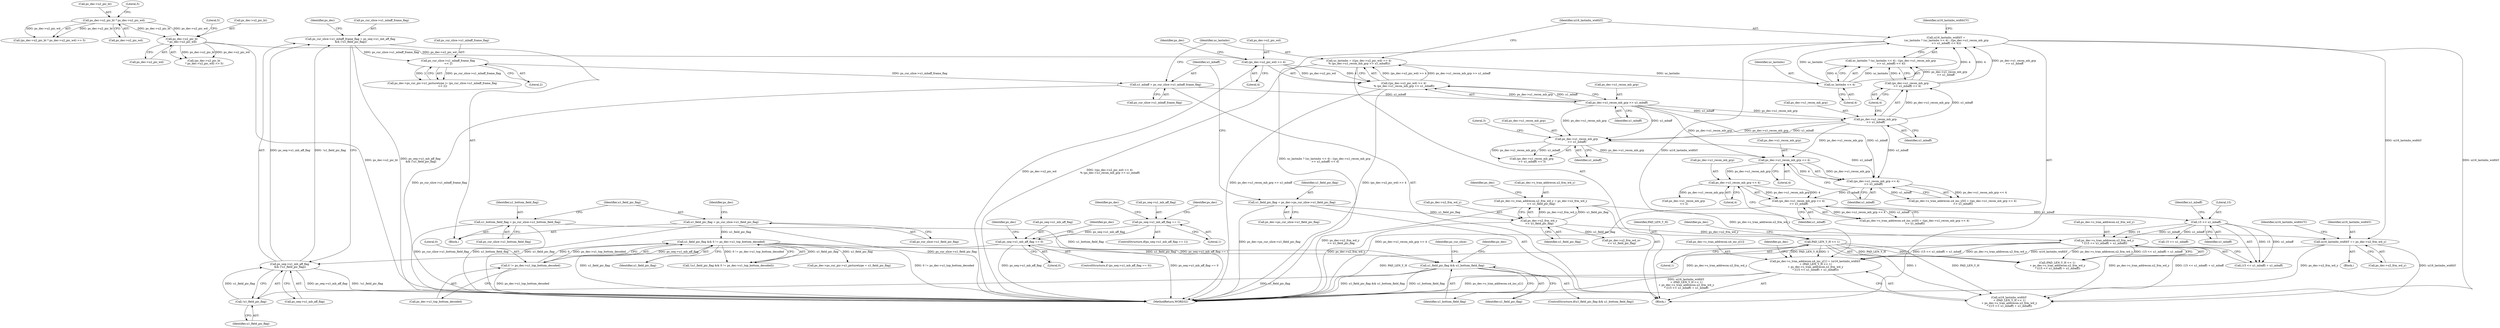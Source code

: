 digraph "0_Android_a78887bcffbc2995cf9ed72e0697acf560875e9e_3@array" {
"1001792" [label="(Call,ps_dec->s_tran_addrecon.u4_inc_y[1] = (ui16_lastmbs_widthY\n + (PAD_LEN_Y_H << 1)\n + ps_dec->s_tran_addrecon.u2_frm_wd_y\n * ((15 << u1_mbaff) + u1_mbaff)))"];
"1001665" [label="(Call,ui16_lastmbs_widthY =\n (uc_lastmbs ? (uc_lastmbs << 4) : ((ps_dec->u1_recon_mb_grp\n >> u1_mbaff) << 4)))"];
"1001669" [label="(Call,uc_lastmbs << 4)"];
"1001651" [label="(Call,uc_lastmbs = (((ps_dec->u2_pic_wd) >> 4)\n % (ps_dec->u1_recon_mb_grp >> u1_mbaff)))"];
"1001653" [label="(Call,((ps_dec->u2_pic_wd) >> 4)\n % (ps_dec->u1_recon_mb_grp >> u1_mbaff))"];
"1001654" [label="(Call,(ps_dec->u2_pic_wd) >> 4)"];
"1001270" [label="(Call,ps_dec->u2_pic_ht\n * ps_dec->u2_pic_wd)"];
"1001255" [label="(Call,ps_dec->u2_pic_ht * ps_dec->u2_pic_wd)"];
"1001659" [label="(Call,ps_dec->u1_recon_mb_grp >> u1_mbaff)"];
"1001645" [label="(Call,u1_mbaff = ps_cur_slice->u1_mbaff_frame_flag)"];
"1001327" [label="(Call,ps_cur_slice->u1_mbaff_frame_flag\n << 2)"];
"1001311" [label="(Call,ps_cur_slice->u1_mbaff_frame_flag = ps_seq->u1_mb_aff_flag\n && (!u1_field_pic_flag))"];
"1001315" [label="(Call,ps_seq->u1_mb_aff_flag\n && (!u1_field_pic_flag))"];
"1000309" [label="(Call,ps_seq->u1_mb_aff_flag == 0)"];
"1000281" [label="(Call,ps_seq->u1_mb_aff_flag == 1)"];
"1001319" [label="(Call,!u1_field_pic_flag)"];
"1001208" [label="(Call,u1_field_pic_flag && u1_bottom_field_flag)"];
"1000786" [label="(Call,u1_field_pic_flag && 0 != ps_dec->u1_top_bottom_decoded)"];
"1000178" [label="(Call,u1_field_pic_flag = ps_cur_slice->u1_field_pic_flag)"];
"1000788" [label="(Call,0 != ps_dec->u1_top_bottom_decoded)"];
"1000172" [label="(Call,u1_bottom_field_flag = ps_cur_slice->u1_bottom_field_flag)"];
"1001672" [label="(Call,(ps_dec->u1_recon_mb_grp\n >> u1_mbaff) << 4)"];
"1001673" [label="(Call,ps_dec->u1_recon_mb_grp\n >> u1_mbaff)"];
"1001752" [label="(Call,ui16_lastmbs_widthY += ps_dec->u2_frm_wd_y)"];
"1001733" [label="(Call,ps_dec->u2_frm_wd_y\n << u1_field_pic_flag)"];
"1001637" [label="(Call,u1_field_pic_flag = ps_dec->ps_cur_slice->u1_field_pic_flag)"];
"1001803" [label="(Call,PAD_LEN_Y_H << 1)"];
"1001806" [label="(Call,ps_dec->s_tran_addrecon.u2_frm_wd_y\n * ((15 << u1_mbaff) + u1_mbaff))"];
"1001727" [label="(Call,ps_dec->s_tran_addrecon.u2_frm_wd_y = ps_dec->u2_frm_wd_y\n << u1_field_pic_flag)"];
"1001813" [label="(Call,15 << u1_mbaff)"];
"1001785" [label="(Call,(ps_dec->u1_recon_mb_grp << 4)\n >> u1_mbaff)"];
"1001786" [label="(Call,ps_dec->u1_recon_mb_grp << 4)"];
"1001771" [label="(Call,ps_dec->u1_recon_mb_grp << 4)"];
"1001688" [label="(Call,ps_dec->u1_recon_mb_grp\n >> u1_mbaff)"];
"1001770" [label="(Call,(ps_dec->u1_recon_mb_grp << 4)\n >> u1_mbaff)"];
"1001816" [label="(Identifier,u1_mbaff)"];
"1000281" [label="(Call,ps_seq->u1_mb_aff_flag == 1)"];
"1001809" [label="(Identifier,ps_dec)"];
"1000188" [label="(Identifier,ps_dec)"];
"1001208" [label="(Call,u1_field_pic_flag && u1_bottom_field_flag)"];
"1001654" [label="(Call,(ps_dec->u2_pic_wd) >> 4)"];
"1001775" [label="(Literal,4)"];
"1001661" [label="(Identifier,ps_dec)"];
"1001637" [label="(Call,u1_field_pic_flag = ps_dec->ps_cur_slice->u1_field_pic_flag)"];
"1001647" [label="(Call,ps_cur_slice->u1_mbaff_frame_flag)"];
"1001677" [label="(Identifier,u1_mbaff)"];
"1001669" [label="(Call,uc_lastmbs << 4)"];
"1001210" [label="(Identifier,u1_bottom_field_flag)"];
"1001771" [label="(Call,ps_dec->u1_recon_mb_grp << 4)"];
"1000310" [label="(Call,ps_seq->u1_mb_aff_flag)"];
"1000285" [label="(Literal,1)"];
"1001692" [label="(Identifier,u1_mbaff)"];
"1001671" [label="(Literal,4)"];
"1001851" [label="(Call,ps_dec->u1_recon_mb_grp\n << 2)"];
"1001688" [label="(Call,ps_dec->u1_recon_mb_grp\n >> u1_mbaff)"];
"1001772" [label="(Call,ps_dec->u1_recon_mb_grp)"];
"1001209" [label="(Identifier,u1_field_pic_flag)"];
"1000309" [label="(Call,ps_seq->u1_mb_aff_flag == 0)"];
"1001320" [label="(Identifier,u1_field_pic_flag)"];
"1001270" [label="(Call,ps_dec->u2_pic_ht\n * ps_dec->u2_pic_wd)"];
"1001770" [label="(Call,(ps_dec->u1_recon_mb_grp << 4)\n >> u1_mbaff)"];
"1001815" [label="(Identifier,u1_mbaff)"];
"1000172" [label="(Call,u1_bottom_field_flag = ps_cur_slice->u1_bottom_field_flag)"];
"1001787" [label="(Call,ps_dec->u1_recon_mb_grp)"];
"1001315" [label="(Call,ps_seq->u1_mb_aff_flag\n && (!u1_field_pic_flag))"];
"1001762" [label="(Call,ps_dec->s_tran_addrecon.u4_inc_y[0] = ((ps_dec->u1_recon_mb_grp << 4)\n >> u1_mbaff))"];
"1001821" [label="(Identifier,ps_dec)"];
"1001256" [label="(Call,ps_dec->u2_pic_ht)"];
"1001328" [label="(Call,ps_cur_slice->u1_mbaff_frame_flag)"];
"1001255" [label="(Call,ps_dec->u2_pic_ht * ps_dec->u2_pic_wd)"];
"1001321" [label="(Call,ps_dec->ps_cur_pic->u1_picturetype |= (ps_cur_slice->u1_mbaff_frame_flag\n << 2))"];
"1000280" [label="(ControlStructure,if(ps_seq->u1_mb_aff_flag == 1))"];
"1000785" [label="(Call,!(u1_field_pic_flag && 0 != ps_dec->u1_top_bottom_decoded))"];
"1001814" [label="(Literal,15)"];
"1001254" [label="(Call,(ps_dec->u2_pic_ht * ps_dec->u2_pic_wd) >> 5)"];
"1001653" [label="(Call,((ps_dec->u2_pic_wd) >> 4)\n % (ps_dec->u1_recon_mb_grp >> u1_mbaff))"];
"1001674" [label="(Call,ps_dec->u1_recon_mb_grp)"];
"1000180" [label="(Call,ps_cur_slice->u1_field_pic_flag)"];
"1001800" [label="(Call,ui16_lastmbs_widthY\n + (PAD_LEN_Y_H << 1)\n + ps_dec->s_tran_addrecon.u2_frm_wd_y\n * ((15 << u1_mbaff) + u1_mbaff))"];
"1000282" [label="(Call,ps_seq->u1_mb_aff_flag)"];
"1001805" [label="(Literal,1)"];
"1001777" [label="(Call,ps_dec->s_tran_addrecon.u4_inc_uv[0] = ((ps_dec->u1_recon_mb_grp << 4)\n >> u1_mbaff))"];
"1001673" [label="(Call,ps_dec->u1_recon_mb_grp\n >> u1_mbaff)"];
"1001645" [label="(Call,u1_mbaff = ps_cur_slice->u1_mbaff_frame_flag)"];
"1001313" [label="(Identifier,ps_cur_slice)"];
"1000788" [label="(Call,0 != ps_dec->u1_top_bottom_decoded)"];
"1000790" [label="(Call,ps_dec->u1_top_bottom_decoded)"];
"1001639" [label="(Call,ps_dec->ps_cur_slice->u1_field_pic_flag)"];
"1000289" [label="(Identifier,ps_dec)"];
"1001807" [label="(Call,ps_dec->s_tran_addrecon.u2_frm_wd_y)"];
"1000322" [label="(Identifier,ps_dec)"];
"1001786" [label="(Call,ps_dec->u1_recon_mb_grp << 4)"];
"1001663" [label="(Identifier,u1_mbaff)"];
"1001733" [label="(Call,ps_dec->u2_frm_wd_y\n << u1_field_pic_flag)"];
"1001117" [label="(Call,ps_dec->ps_cur_pic->u1_picturetype = u1_field_pic_flag)"];
"1001646" [label="(Identifier,u1_mbaff)"];
"1001693" [label="(Literal,3)"];
"1000308" [label="(ControlStructure,if (ps_seq->u1_mb_aff_flag == 0))"];
"1001316" [label="(Call,ps_seq->u1_mb_aff_flag)"];
"1001665" [label="(Call,ui16_lastmbs_widthY =\n (uc_lastmbs ? (uc_lastmbs << 4) : ((ps_dec->u1_recon_mb_grp\n >> u1_mbaff) << 4)))"];
"1001262" [label="(Literal,5)"];
"1001727" [label="(Call,ps_dec->s_tran_addrecon.u2_frm_wd_y = ps_dec->u2_frm_wd_y\n << u1_field_pic_flag)"];
"1001793" [label="(Call,ps_dec->s_tran_addrecon.u4_inc_y[1])"];
"1000317" [label="(Identifier,ps_dec)"];
"1001728" [label="(Call,ps_dec->s_tran_addrecon.u2_frm_wd_y)"];
"1000789" [label="(Literal,0)"];
"1001670" [label="(Identifier,uc_lastmbs)"];
"1001655" [label="(Call,ps_dec->u2_pic_wd)"];
"1001638" [label="(Identifier,u1_field_pic_flag)"];
"1001802" [label="(Call,(PAD_LEN_Y_H << 1)\n + ps_dec->s_tran_addrecon.u2_frm_wd_y\n * ((15 << u1_mbaff) + u1_mbaff))"];
"1000174" [label="(Call,ps_cur_slice->u1_bottom_field_flag)"];
"1001277" [label="(Literal,5)"];
"1001751" [label="(Block,)"];
"1001776" [label="(Identifier,u1_mbaff)"];
"1001271" [label="(Call,ps_dec->u2_pic_ht)"];
"1000178" [label="(Call,u1_field_pic_flag = ps_cur_slice->u1_field_pic_flag)"];
"1001652" [label="(Identifier,uc_lastmbs)"];
"1001678" [label="(Literal,4)"];
"1000138" [label="(Block,)"];
"1001754" [label="(Call,ps_dec->u2_frm_wd_y)"];
"1001659" [label="(Call,ps_dec->u1_recon_mb_grp >> u1_mbaff)"];
"1001734" [label="(Call,ps_dec->u2_frm_wd_y)"];
"1001804" [label="(Identifier,PAD_LEN_Y_H)"];
"1001737" [label="(Identifier,u1_field_pic_flag)"];
"1001785" [label="(Call,(ps_dec->u1_recon_mb_grp << 4)\n >> u1_mbaff)"];
"1001667" [label="(Call,uc_lastmbs ? (uc_lastmbs << 4) : ((ps_dec->u1_recon_mb_grp\n >> u1_mbaff) << 4))"];
"1001269" [label="(Call,(ps_dec->u2_pic_ht\n * ps_dec->u2_pic_wd) >> 5)"];
"1001812" [label="(Call,(15 << u1_mbaff) + u1_mbaff)"];
"1001790" [label="(Literal,4)"];
"1001791" [label="(Identifier,u1_mbaff)"];
"1001752" [label="(Call,ui16_lastmbs_widthY += ps_dec->u2_frm_wd_y)"];
"1001666" [label="(Identifier,ui16_lastmbs_widthY)"];
"1001672" [label="(Call,(ps_dec->u1_recon_mb_grp\n >> u1_mbaff) << 4)"];
"1001311" [label="(Call,ps_cur_slice->u1_mbaff_frame_flag = ps_seq->u1_mb_aff_flag\n && (!u1_field_pic_flag))"];
"1000305" [label="(Identifier,ps_dec)"];
"1001744" [label="(Call,ps_dec->u2_frm_wd_uv\n << u1_field_pic_flag)"];
"1001651" [label="(Call,uc_lastmbs = (((ps_dec->u2_pic_wd) >> 4)\n % (ps_dec->u1_recon_mb_grp >> u1_mbaff)))"];
"1000313" [label="(Literal,0)"];
"1001327" [label="(Call,ps_cur_slice->u1_mbaff_frame_flag\n << 2)"];
"1001207" [label="(ControlStructure,if(u1_field_pic_flag && u1_bottom_field_flag))"];
"1001741" [label="(Identifier,ps_dec)"];
"1001806" [label="(Call,ps_dec->s_tran_addrecon.u2_frm_wd_y\n * ((15 << u1_mbaff) + u1_mbaff))"];
"1001658" [label="(Literal,4)"];
"1002052" [label="(MethodReturn,WORD32)"];
"1001687" [label="(Call,(ps_dec->u1_recon_mb_grp\n >> u1_mbaff) << 3)"];
"1001753" [label="(Identifier,ui16_lastmbs_widthY)"];
"1001635" [label="(Block,)"];
"1001331" [label="(Literal,2)"];
"1001324" [label="(Identifier,ps_dec)"];
"1001681" [label="(Identifier,ui16_lastmbs_widthUV)"];
"1001813" [label="(Call,15 << u1_mbaff)"];
"1001689" [label="(Call,ps_dec->u1_recon_mb_grp)"];
"1000786" [label="(Call,u1_field_pic_flag && 0 != ps_dec->u1_top_bottom_decoded)"];
"1001803" [label="(Call,PAD_LEN_Y_H << 1)"];
"1000787" [label="(Identifier,u1_field_pic_flag)"];
"1001218" [label="(Identifier,ps_dec)"];
"1001758" [label="(Identifier,ui16_lastmbs_widthUV)"];
"1001259" [label="(Call,ps_dec->u2_pic_wd)"];
"1001274" [label="(Call,ps_dec->u2_pic_wd)"];
"1001312" [label="(Call,ps_cur_slice->u1_mbaff_frame_flag)"];
"1000173" [label="(Identifier,u1_bottom_field_flag)"];
"1001838" [label="(Call,15 << u1_mbaff)"];
"1001319" [label="(Call,!u1_field_pic_flag)"];
"1000179" [label="(Identifier,u1_field_pic_flag)"];
"1001660" [label="(Call,ps_dec->u1_recon_mb_grp)"];
"1001792" [label="(Call,ps_dec->s_tran_addrecon.u4_inc_y[1] = (ui16_lastmbs_widthY\n + (PAD_LEN_Y_H << 1)\n + ps_dec->s_tran_addrecon.u2_frm_wd_y\n * ((15 << u1_mbaff) + u1_mbaff)))"];
"1001792" -> "1001635"  [label="AST: "];
"1001792" -> "1001800"  [label="CFG: "];
"1001793" -> "1001792"  [label="AST: "];
"1001800" -> "1001792"  [label="AST: "];
"1001821" -> "1001792"  [label="CFG: "];
"1001792" -> "1002052"  [label="DDG: ui16_lastmbs_widthY\n + (PAD_LEN_Y_H << 1)\n + ps_dec->s_tran_addrecon.u2_frm_wd_y\n * ((15 << u1_mbaff) + u1_mbaff)"];
"1001792" -> "1002052"  [label="DDG: ps_dec->s_tran_addrecon.u4_inc_y[1]"];
"1001665" -> "1001792"  [label="DDG: ui16_lastmbs_widthY"];
"1001752" -> "1001792"  [label="DDG: ui16_lastmbs_widthY"];
"1001803" -> "1001792"  [label="DDG: PAD_LEN_Y_H"];
"1001803" -> "1001792"  [label="DDG: 1"];
"1001806" -> "1001792"  [label="DDG: ps_dec->s_tran_addrecon.u2_frm_wd_y"];
"1001806" -> "1001792"  [label="DDG: (15 << u1_mbaff) + u1_mbaff"];
"1001665" -> "1001635"  [label="AST: "];
"1001665" -> "1001667"  [label="CFG: "];
"1001666" -> "1001665"  [label="AST: "];
"1001667" -> "1001665"  [label="AST: "];
"1001681" -> "1001665"  [label="CFG: "];
"1001665" -> "1002052"  [label="DDG: uc_lastmbs ? (uc_lastmbs << 4) : ((ps_dec->u1_recon_mb_grp\n >> u1_mbaff) << 4)"];
"1001669" -> "1001665"  [label="DDG: uc_lastmbs"];
"1001669" -> "1001665"  [label="DDG: 4"];
"1001672" -> "1001665"  [label="DDG: ps_dec->u1_recon_mb_grp\n >> u1_mbaff"];
"1001672" -> "1001665"  [label="DDG: 4"];
"1001665" -> "1001752"  [label="DDG: ui16_lastmbs_widthY"];
"1001665" -> "1001800"  [label="DDG: ui16_lastmbs_widthY"];
"1001669" -> "1001667"  [label="AST: "];
"1001669" -> "1001671"  [label="CFG: "];
"1001670" -> "1001669"  [label="AST: "];
"1001671" -> "1001669"  [label="AST: "];
"1001667" -> "1001669"  [label="CFG: "];
"1001669" -> "1001667"  [label="DDG: uc_lastmbs"];
"1001669" -> "1001667"  [label="DDG: 4"];
"1001651" -> "1001669"  [label="DDG: uc_lastmbs"];
"1001651" -> "1001635"  [label="AST: "];
"1001651" -> "1001653"  [label="CFG: "];
"1001652" -> "1001651"  [label="AST: "];
"1001653" -> "1001651"  [label="AST: "];
"1001666" -> "1001651"  [label="CFG: "];
"1001651" -> "1002052"  [label="DDG: ((ps_dec->u2_pic_wd) >> 4)\n % (ps_dec->u1_recon_mb_grp >> u1_mbaff)"];
"1001653" -> "1001651"  [label="DDG: (ps_dec->u2_pic_wd) >> 4"];
"1001653" -> "1001651"  [label="DDG: ps_dec->u1_recon_mb_grp >> u1_mbaff"];
"1001653" -> "1001659"  [label="CFG: "];
"1001654" -> "1001653"  [label="AST: "];
"1001659" -> "1001653"  [label="AST: "];
"1001653" -> "1002052"  [label="DDG: (ps_dec->u2_pic_wd) >> 4"];
"1001653" -> "1002052"  [label="DDG: ps_dec->u1_recon_mb_grp >> u1_mbaff"];
"1001654" -> "1001653"  [label="DDG: ps_dec->u2_pic_wd"];
"1001654" -> "1001653"  [label="DDG: 4"];
"1001659" -> "1001653"  [label="DDG: ps_dec->u1_recon_mb_grp"];
"1001659" -> "1001653"  [label="DDG: u1_mbaff"];
"1001654" -> "1001658"  [label="CFG: "];
"1001655" -> "1001654"  [label="AST: "];
"1001658" -> "1001654"  [label="AST: "];
"1001661" -> "1001654"  [label="CFG: "];
"1001654" -> "1002052"  [label="DDG: ps_dec->u2_pic_wd"];
"1001270" -> "1001654"  [label="DDG: ps_dec->u2_pic_wd"];
"1001270" -> "1001269"  [label="AST: "];
"1001270" -> "1001274"  [label="CFG: "];
"1001271" -> "1001270"  [label="AST: "];
"1001274" -> "1001270"  [label="AST: "];
"1001277" -> "1001270"  [label="CFG: "];
"1001270" -> "1002052"  [label="DDG: ps_dec->u2_pic_ht"];
"1001270" -> "1001269"  [label="DDG: ps_dec->u2_pic_ht"];
"1001270" -> "1001269"  [label="DDG: ps_dec->u2_pic_wd"];
"1001255" -> "1001270"  [label="DDG: ps_dec->u2_pic_ht"];
"1001255" -> "1001270"  [label="DDG: ps_dec->u2_pic_wd"];
"1001255" -> "1001254"  [label="AST: "];
"1001255" -> "1001259"  [label="CFG: "];
"1001256" -> "1001255"  [label="AST: "];
"1001259" -> "1001255"  [label="AST: "];
"1001262" -> "1001255"  [label="CFG: "];
"1001255" -> "1001254"  [label="DDG: ps_dec->u2_pic_ht"];
"1001255" -> "1001254"  [label="DDG: ps_dec->u2_pic_wd"];
"1001659" -> "1001663"  [label="CFG: "];
"1001660" -> "1001659"  [label="AST: "];
"1001663" -> "1001659"  [label="AST: "];
"1001645" -> "1001659"  [label="DDG: u1_mbaff"];
"1001659" -> "1001673"  [label="DDG: ps_dec->u1_recon_mb_grp"];
"1001659" -> "1001673"  [label="DDG: u1_mbaff"];
"1001659" -> "1001688"  [label="DDG: ps_dec->u1_recon_mb_grp"];
"1001659" -> "1001688"  [label="DDG: u1_mbaff"];
"1001659" -> "1001771"  [label="DDG: ps_dec->u1_recon_mb_grp"];
"1001659" -> "1001770"  [label="DDG: u1_mbaff"];
"1001645" -> "1001635"  [label="AST: "];
"1001645" -> "1001647"  [label="CFG: "];
"1001646" -> "1001645"  [label="AST: "];
"1001647" -> "1001645"  [label="AST: "];
"1001652" -> "1001645"  [label="CFG: "];
"1001645" -> "1002052"  [label="DDG: ps_cur_slice->u1_mbaff_frame_flag"];
"1001327" -> "1001645"  [label="DDG: ps_cur_slice->u1_mbaff_frame_flag"];
"1001327" -> "1001321"  [label="AST: "];
"1001327" -> "1001331"  [label="CFG: "];
"1001328" -> "1001327"  [label="AST: "];
"1001331" -> "1001327"  [label="AST: "];
"1001321" -> "1001327"  [label="CFG: "];
"1001327" -> "1001321"  [label="DDG: ps_cur_slice->u1_mbaff_frame_flag"];
"1001327" -> "1001321"  [label="DDG: 2"];
"1001311" -> "1001327"  [label="DDG: ps_cur_slice->u1_mbaff_frame_flag"];
"1001311" -> "1000138"  [label="AST: "];
"1001311" -> "1001315"  [label="CFG: "];
"1001312" -> "1001311"  [label="AST: "];
"1001315" -> "1001311"  [label="AST: "];
"1001324" -> "1001311"  [label="CFG: "];
"1001311" -> "1002052"  [label="DDG: ps_seq->u1_mb_aff_flag\n && (!u1_field_pic_flag)"];
"1001315" -> "1001311"  [label="DDG: ps_seq->u1_mb_aff_flag"];
"1001315" -> "1001311"  [label="DDG: !u1_field_pic_flag"];
"1001315" -> "1001316"  [label="CFG: "];
"1001315" -> "1001319"  [label="CFG: "];
"1001316" -> "1001315"  [label="AST: "];
"1001319" -> "1001315"  [label="AST: "];
"1001315" -> "1002052"  [label="DDG: ps_seq->u1_mb_aff_flag"];
"1001315" -> "1002052"  [label="DDG: !u1_field_pic_flag"];
"1000309" -> "1001315"  [label="DDG: ps_seq->u1_mb_aff_flag"];
"1001319" -> "1001315"  [label="DDG: u1_field_pic_flag"];
"1000309" -> "1000308"  [label="AST: "];
"1000309" -> "1000313"  [label="CFG: "];
"1000310" -> "1000309"  [label="AST: "];
"1000313" -> "1000309"  [label="AST: "];
"1000317" -> "1000309"  [label="CFG: "];
"1000322" -> "1000309"  [label="CFG: "];
"1000309" -> "1002052"  [label="DDG: ps_seq->u1_mb_aff_flag"];
"1000309" -> "1002052"  [label="DDG: ps_seq->u1_mb_aff_flag == 0"];
"1000281" -> "1000309"  [label="DDG: ps_seq->u1_mb_aff_flag"];
"1000281" -> "1000280"  [label="AST: "];
"1000281" -> "1000285"  [label="CFG: "];
"1000282" -> "1000281"  [label="AST: "];
"1000285" -> "1000281"  [label="AST: "];
"1000289" -> "1000281"  [label="CFG: "];
"1000305" -> "1000281"  [label="CFG: "];
"1000281" -> "1002052"  [label="DDG: ps_seq->u1_mb_aff_flag == 1"];
"1001319" -> "1001320"  [label="CFG: "];
"1001320" -> "1001319"  [label="AST: "];
"1001208" -> "1001319"  [label="DDG: u1_field_pic_flag"];
"1001208" -> "1001207"  [label="AST: "];
"1001208" -> "1001209"  [label="CFG: "];
"1001208" -> "1001210"  [label="CFG: "];
"1001209" -> "1001208"  [label="AST: "];
"1001210" -> "1001208"  [label="AST: "];
"1001218" -> "1001208"  [label="CFG: "];
"1001313" -> "1001208"  [label="CFG: "];
"1001208" -> "1002052"  [label="DDG: u1_field_pic_flag && u1_bottom_field_flag"];
"1001208" -> "1002052"  [label="DDG: u1_bottom_field_flag"];
"1000786" -> "1001208"  [label="DDG: u1_field_pic_flag"];
"1000172" -> "1001208"  [label="DDG: u1_bottom_field_flag"];
"1000786" -> "1000785"  [label="AST: "];
"1000786" -> "1000787"  [label="CFG: "];
"1000786" -> "1000788"  [label="CFG: "];
"1000787" -> "1000786"  [label="AST: "];
"1000788" -> "1000786"  [label="AST: "];
"1000785" -> "1000786"  [label="CFG: "];
"1000786" -> "1002052"  [label="DDG: 0 != ps_dec->u1_top_bottom_decoded"];
"1000786" -> "1002052"  [label="DDG: u1_field_pic_flag"];
"1000786" -> "1000785"  [label="DDG: u1_field_pic_flag"];
"1000786" -> "1000785"  [label="DDG: 0 != ps_dec->u1_top_bottom_decoded"];
"1000178" -> "1000786"  [label="DDG: u1_field_pic_flag"];
"1000788" -> "1000786"  [label="DDG: 0"];
"1000788" -> "1000786"  [label="DDG: ps_dec->u1_top_bottom_decoded"];
"1000786" -> "1001117"  [label="DDG: u1_field_pic_flag"];
"1000178" -> "1000138"  [label="AST: "];
"1000178" -> "1000180"  [label="CFG: "];
"1000179" -> "1000178"  [label="AST: "];
"1000180" -> "1000178"  [label="AST: "];
"1000188" -> "1000178"  [label="CFG: "];
"1000178" -> "1002052"  [label="DDG: u1_field_pic_flag"];
"1000178" -> "1002052"  [label="DDG: ps_cur_slice->u1_field_pic_flag"];
"1000788" -> "1000790"  [label="CFG: "];
"1000789" -> "1000788"  [label="AST: "];
"1000790" -> "1000788"  [label="AST: "];
"1000788" -> "1002052"  [label="DDG: ps_dec->u1_top_bottom_decoded"];
"1000172" -> "1000138"  [label="AST: "];
"1000172" -> "1000174"  [label="CFG: "];
"1000173" -> "1000172"  [label="AST: "];
"1000174" -> "1000172"  [label="AST: "];
"1000179" -> "1000172"  [label="CFG: "];
"1000172" -> "1002052"  [label="DDG: u1_bottom_field_flag"];
"1000172" -> "1002052"  [label="DDG: ps_cur_slice->u1_bottom_field_flag"];
"1001672" -> "1001667"  [label="AST: "];
"1001672" -> "1001678"  [label="CFG: "];
"1001673" -> "1001672"  [label="AST: "];
"1001678" -> "1001672"  [label="AST: "];
"1001667" -> "1001672"  [label="CFG: "];
"1001672" -> "1001667"  [label="DDG: ps_dec->u1_recon_mb_grp\n >> u1_mbaff"];
"1001672" -> "1001667"  [label="DDG: 4"];
"1001673" -> "1001672"  [label="DDG: ps_dec->u1_recon_mb_grp"];
"1001673" -> "1001672"  [label="DDG: u1_mbaff"];
"1001673" -> "1001677"  [label="CFG: "];
"1001674" -> "1001673"  [label="AST: "];
"1001677" -> "1001673"  [label="AST: "];
"1001678" -> "1001673"  [label="CFG: "];
"1001673" -> "1001688"  [label="DDG: ps_dec->u1_recon_mb_grp"];
"1001673" -> "1001688"  [label="DDG: u1_mbaff"];
"1001673" -> "1001771"  [label="DDG: ps_dec->u1_recon_mb_grp"];
"1001673" -> "1001770"  [label="DDG: u1_mbaff"];
"1001752" -> "1001751"  [label="AST: "];
"1001752" -> "1001754"  [label="CFG: "];
"1001753" -> "1001752"  [label="AST: "];
"1001754" -> "1001752"  [label="AST: "];
"1001758" -> "1001752"  [label="CFG: "];
"1001752" -> "1002052"  [label="DDG: ps_dec->u2_frm_wd_y"];
"1001733" -> "1001752"  [label="DDG: ps_dec->u2_frm_wd_y"];
"1001752" -> "1001800"  [label="DDG: ui16_lastmbs_widthY"];
"1001733" -> "1001727"  [label="AST: "];
"1001733" -> "1001737"  [label="CFG: "];
"1001734" -> "1001733"  [label="AST: "];
"1001737" -> "1001733"  [label="AST: "];
"1001727" -> "1001733"  [label="CFG: "];
"1001733" -> "1002052"  [label="DDG: ps_dec->u2_frm_wd_y"];
"1001733" -> "1001727"  [label="DDG: ps_dec->u2_frm_wd_y"];
"1001733" -> "1001727"  [label="DDG: u1_field_pic_flag"];
"1001637" -> "1001733"  [label="DDG: u1_field_pic_flag"];
"1001733" -> "1001744"  [label="DDG: u1_field_pic_flag"];
"1001637" -> "1001635"  [label="AST: "];
"1001637" -> "1001639"  [label="CFG: "];
"1001638" -> "1001637"  [label="AST: "];
"1001639" -> "1001637"  [label="AST: "];
"1001646" -> "1001637"  [label="CFG: "];
"1001637" -> "1002052"  [label="DDG: ps_dec->ps_cur_slice->u1_field_pic_flag"];
"1001803" -> "1001802"  [label="AST: "];
"1001803" -> "1001805"  [label="CFG: "];
"1001804" -> "1001803"  [label="AST: "];
"1001805" -> "1001803"  [label="AST: "];
"1001809" -> "1001803"  [label="CFG: "];
"1001803" -> "1002052"  [label="DDG: PAD_LEN_Y_H"];
"1001803" -> "1001800"  [label="DDG: PAD_LEN_Y_H"];
"1001803" -> "1001800"  [label="DDG: 1"];
"1001803" -> "1001802"  [label="DDG: PAD_LEN_Y_H"];
"1001803" -> "1001802"  [label="DDG: 1"];
"1001806" -> "1001802"  [label="AST: "];
"1001806" -> "1001812"  [label="CFG: "];
"1001807" -> "1001806"  [label="AST: "];
"1001812" -> "1001806"  [label="AST: "];
"1001802" -> "1001806"  [label="CFG: "];
"1001806" -> "1002052"  [label="DDG: ps_dec->s_tran_addrecon.u2_frm_wd_y"];
"1001806" -> "1001800"  [label="DDG: ps_dec->s_tran_addrecon.u2_frm_wd_y"];
"1001806" -> "1001800"  [label="DDG: (15 << u1_mbaff) + u1_mbaff"];
"1001806" -> "1001802"  [label="DDG: ps_dec->s_tran_addrecon.u2_frm_wd_y"];
"1001806" -> "1001802"  [label="DDG: (15 << u1_mbaff) + u1_mbaff"];
"1001727" -> "1001806"  [label="DDG: ps_dec->s_tran_addrecon.u2_frm_wd_y"];
"1001813" -> "1001806"  [label="DDG: 15"];
"1001813" -> "1001806"  [label="DDG: u1_mbaff"];
"1001727" -> "1001635"  [label="AST: "];
"1001728" -> "1001727"  [label="AST: "];
"1001741" -> "1001727"  [label="CFG: "];
"1001727" -> "1002052"  [label="DDG: ps_dec->u2_frm_wd_y\n << u1_field_pic_flag"];
"1001813" -> "1001812"  [label="AST: "];
"1001813" -> "1001815"  [label="CFG: "];
"1001814" -> "1001813"  [label="AST: "];
"1001815" -> "1001813"  [label="AST: "];
"1001816" -> "1001813"  [label="CFG: "];
"1001813" -> "1001812"  [label="DDG: 15"];
"1001813" -> "1001812"  [label="DDG: u1_mbaff"];
"1001785" -> "1001813"  [label="DDG: u1_mbaff"];
"1001813" -> "1001838"  [label="DDG: u1_mbaff"];
"1001785" -> "1001777"  [label="AST: "];
"1001785" -> "1001791"  [label="CFG: "];
"1001786" -> "1001785"  [label="AST: "];
"1001791" -> "1001785"  [label="AST: "];
"1001777" -> "1001785"  [label="CFG: "];
"1001785" -> "1002052"  [label="DDG: ps_dec->u1_recon_mb_grp << 4"];
"1001785" -> "1001777"  [label="DDG: ps_dec->u1_recon_mb_grp << 4"];
"1001785" -> "1001777"  [label="DDG: u1_mbaff"];
"1001786" -> "1001785"  [label="DDG: ps_dec->u1_recon_mb_grp"];
"1001786" -> "1001785"  [label="DDG: 4"];
"1001770" -> "1001785"  [label="DDG: u1_mbaff"];
"1001786" -> "1001790"  [label="CFG: "];
"1001787" -> "1001786"  [label="AST: "];
"1001790" -> "1001786"  [label="AST: "];
"1001791" -> "1001786"  [label="CFG: "];
"1001771" -> "1001786"  [label="DDG: ps_dec->u1_recon_mb_grp"];
"1001786" -> "1001851"  [label="DDG: ps_dec->u1_recon_mb_grp"];
"1001771" -> "1001770"  [label="AST: "];
"1001771" -> "1001775"  [label="CFG: "];
"1001772" -> "1001771"  [label="AST: "];
"1001775" -> "1001771"  [label="AST: "];
"1001776" -> "1001771"  [label="CFG: "];
"1001771" -> "1001770"  [label="DDG: ps_dec->u1_recon_mb_grp"];
"1001771" -> "1001770"  [label="DDG: 4"];
"1001688" -> "1001771"  [label="DDG: ps_dec->u1_recon_mb_grp"];
"1001688" -> "1001687"  [label="AST: "];
"1001688" -> "1001692"  [label="CFG: "];
"1001689" -> "1001688"  [label="AST: "];
"1001692" -> "1001688"  [label="AST: "];
"1001693" -> "1001688"  [label="CFG: "];
"1001688" -> "1001687"  [label="DDG: ps_dec->u1_recon_mb_grp"];
"1001688" -> "1001687"  [label="DDG: u1_mbaff"];
"1001688" -> "1001770"  [label="DDG: u1_mbaff"];
"1001770" -> "1001762"  [label="AST: "];
"1001770" -> "1001776"  [label="CFG: "];
"1001776" -> "1001770"  [label="AST: "];
"1001762" -> "1001770"  [label="CFG: "];
"1001770" -> "1001762"  [label="DDG: ps_dec->u1_recon_mb_grp << 4"];
"1001770" -> "1001762"  [label="DDG: u1_mbaff"];
}
